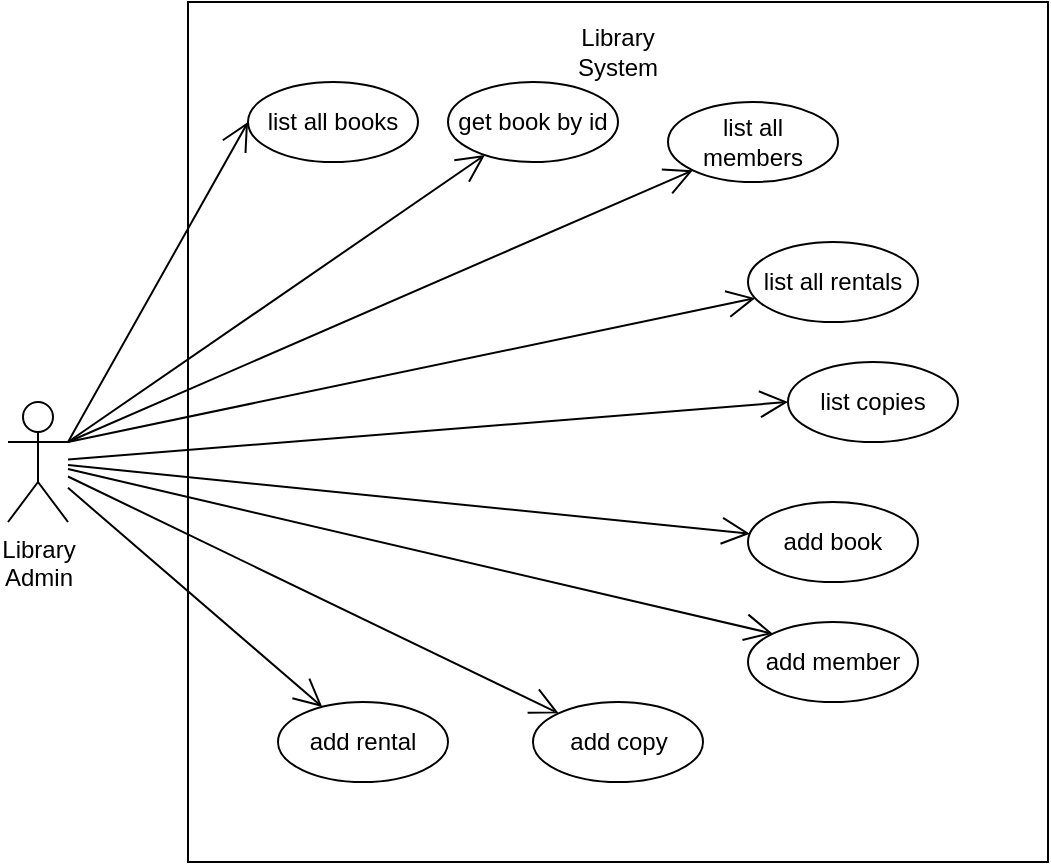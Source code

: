 <mxfile version="24.8.4">
  <diagram name="Page-1" id="6HmH1ROWYRF9c2eyHXWW">
    <mxGraphModel dx="1105" dy="547" grid="1" gridSize="10" guides="1" tooltips="1" connect="1" arrows="1" fold="1" page="1" pageScale="1" pageWidth="850" pageHeight="1100" math="0" shadow="0">
      <root>
        <mxCell id="0" />
        <mxCell id="1" parent="0" />
        <mxCell id="ajaFNEKtPHgjmbvqXE_S-1" value="Library&lt;br&gt;Admin" style="shape=umlActor;verticalLabelPosition=bottom;verticalAlign=top;html=1;outlineConnect=0;" vertex="1" parent="1">
          <mxGeometry x="170" y="370" width="30" height="60" as="geometry" />
        </mxCell>
        <mxCell id="ajaFNEKtPHgjmbvqXE_S-2" value="" style="whiteSpace=wrap;html=1;aspect=fixed;align=top;" vertex="1" parent="1">
          <mxGeometry x="260" y="170" width="430" height="430" as="geometry" />
        </mxCell>
        <mxCell id="ajaFNEKtPHgjmbvqXE_S-3" value="Library System" style="text;html=1;align=center;verticalAlign=middle;whiteSpace=wrap;rounded=0;" vertex="1" parent="1">
          <mxGeometry x="445" y="180" width="60" height="30" as="geometry" />
        </mxCell>
        <mxCell id="ajaFNEKtPHgjmbvqXE_S-4" value="list all books" style="ellipse;whiteSpace=wrap;html=1;" vertex="1" parent="1">
          <mxGeometry x="290" y="210" width="85" height="40" as="geometry" />
        </mxCell>
        <mxCell id="ajaFNEKtPHgjmbvqXE_S-12" value="" style="endArrow=open;endFill=1;endSize=12;html=1;rounded=0;entryX=0;entryY=0.5;entryDx=0;entryDy=0;exitX=1;exitY=0.333;exitDx=0;exitDy=0;exitPerimeter=0;" edge="1" parent="1" source="ajaFNEKtPHgjmbvqXE_S-1" target="ajaFNEKtPHgjmbvqXE_S-4">
          <mxGeometry width="160" relative="1" as="geometry">
            <mxPoint x="320" y="320" as="sourcePoint" />
            <mxPoint x="480" y="320" as="targetPoint" />
          </mxGeometry>
        </mxCell>
        <mxCell id="ajaFNEKtPHgjmbvqXE_S-13" value="get book by id" style="ellipse;whiteSpace=wrap;html=1;" vertex="1" parent="1">
          <mxGeometry x="390" y="210" width="85" height="40" as="geometry" />
        </mxCell>
        <mxCell id="ajaFNEKtPHgjmbvqXE_S-14" value="add book" style="ellipse;whiteSpace=wrap;html=1;" vertex="1" parent="1">
          <mxGeometry x="540" y="420" width="85" height="40" as="geometry" />
        </mxCell>
        <mxCell id="ajaFNEKtPHgjmbvqXE_S-15" value="list all members" style="ellipse;whiteSpace=wrap;html=1;" vertex="1" parent="1">
          <mxGeometry x="500" y="220" width="85" height="40" as="geometry" />
        </mxCell>
        <mxCell id="ajaFNEKtPHgjmbvqXE_S-16" value="list all rentals" style="ellipse;whiteSpace=wrap;html=1;" vertex="1" parent="1">
          <mxGeometry x="540" y="290" width="85" height="40" as="geometry" />
        </mxCell>
        <mxCell id="ajaFNEKtPHgjmbvqXE_S-17" value="list copies" style="ellipse;whiteSpace=wrap;html=1;" vertex="1" parent="1">
          <mxGeometry x="560" y="350" width="85" height="40" as="geometry" />
        </mxCell>
        <mxCell id="ajaFNEKtPHgjmbvqXE_S-18" value="add member" style="ellipse;whiteSpace=wrap;html=1;" vertex="1" parent="1">
          <mxGeometry x="540" y="480" width="85" height="40" as="geometry" />
        </mxCell>
        <mxCell id="ajaFNEKtPHgjmbvqXE_S-19" value="add copy" style="ellipse;whiteSpace=wrap;html=1;" vertex="1" parent="1">
          <mxGeometry x="432.5" y="520" width="85" height="40" as="geometry" />
        </mxCell>
        <mxCell id="ajaFNEKtPHgjmbvqXE_S-20" value="add rental" style="ellipse;whiteSpace=wrap;html=1;" vertex="1" parent="1">
          <mxGeometry x="305" y="520" width="85" height="40" as="geometry" />
        </mxCell>
        <mxCell id="ajaFNEKtPHgjmbvqXE_S-21" value="" style="endArrow=open;endFill=1;endSize=12;html=1;rounded=0;" edge="1" parent="1" source="ajaFNEKtPHgjmbvqXE_S-1" target="ajaFNEKtPHgjmbvqXE_S-14">
          <mxGeometry width="160" relative="1" as="geometry">
            <mxPoint x="239.9" y="399.971" as="sourcePoint" />
            <mxPoint x="305" y="399.65" as="targetPoint" />
          </mxGeometry>
        </mxCell>
        <mxCell id="ajaFNEKtPHgjmbvqXE_S-22" value="" style="endArrow=open;endFill=1;endSize=12;html=1;rounded=0;entryX=0;entryY=0;entryDx=0;entryDy=0;" edge="1" parent="1" source="ajaFNEKtPHgjmbvqXE_S-1" target="ajaFNEKtPHgjmbvqXE_S-18">
          <mxGeometry width="160" relative="1" as="geometry">
            <mxPoint x="230" y="460" as="sourcePoint" />
            <mxPoint x="320" y="300" as="targetPoint" />
          </mxGeometry>
        </mxCell>
        <mxCell id="ajaFNEKtPHgjmbvqXE_S-23" value="" style="endArrow=open;endFill=1;endSize=12;html=1;rounded=0;" edge="1" parent="1" source="ajaFNEKtPHgjmbvqXE_S-1" target="ajaFNEKtPHgjmbvqXE_S-19">
          <mxGeometry width="160" relative="1" as="geometry">
            <mxPoint x="330" y="440" as="sourcePoint" />
            <mxPoint x="420" y="280" as="targetPoint" />
          </mxGeometry>
        </mxCell>
        <mxCell id="ajaFNEKtPHgjmbvqXE_S-24" value="" style="endArrow=open;endFill=1;endSize=12;html=1;rounded=0;" edge="1" parent="1" source="ajaFNEKtPHgjmbvqXE_S-1" target="ajaFNEKtPHgjmbvqXE_S-20">
          <mxGeometry width="160" relative="1" as="geometry">
            <mxPoint x="240" y="430" as="sourcePoint" />
            <mxPoint x="330" y="270" as="targetPoint" />
          </mxGeometry>
        </mxCell>
        <mxCell id="ajaFNEKtPHgjmbvqXE_S-25" value="" style="endArrow=open;endFill=1;endSize=12;html=1;rounded=0;entryX=0;entryY=0.5;entryDx=0;entryDy=0;" edge="1" parent="1" source="ajaFNEKtPHgjmbvqXE_S-1" target="ajaFNEKtPHgjmbvqXE_S-17">
          <mxGeometry width="160" relative="1" as="geometry">
            <mxPoint x="210" y="412" as="sourcePoint" />
            <mxPoint x="551" y="446" as="targetPoint" />
          </mxGeometry>
        </mxCell>
        <mxCell id="ajaFNEKtPHgjmbvqXE_S-26" value="" style="endArrow=open;endFill=1;endSize=12;html=1;rounded=0;exitX=1;exitY=0.333;exitDx=0;exitDy=0;exitPerimeter=0;" edge="1" parent="1" source="ajaFNEKtPHgjmbvqXE_S-1" target="ajaFNEKtPHgjmbvqXE_S-16">
          <mxGeometry width="160" relative="1" as="geometry">
            <mxPoint x="210" y="409" as="sourcePoint" />
            <mxPoint x="570" y="380" as="targetPoint" />
          </mxGeometry>
        </mxCell>
        <mxCell id="ajaFNEKtPHgjmbvqXE_S-27" value="" style="endArrow=open;endFill=1;endSize=12;html=1;rounded=0;exitX=1;exitY=0.333;exitDx=0;exitDy=0;exitPerimeter=0;entryX=0;entryY=1;entryDx=0;entryDy=0;" edge="1" parent="1" source="ajaFNEKtPHgjmbvqXE_S-1" target="ajaFNEKtPHgjmbvqXE_S-15">
          <mxGeometry width="160" relative="1" as="geometry">
            <mxPoint x="210" y="400" as="sourcePoint" />
            <mxPoint x="554" y="328" as="targetPoint" />
          </mxGeometry>
        </mxCell>
        <mxCell id="ajaFNEKtPHgjmbvqXE_S-28" value="" style="endArrow=open;endFill=1;endSize=12;html=1;rounded=0;exitX=1;exitY=0.333;exitDx=0;exitDy=0;exitPerimeter=0;" edge="1" parent="1" source="ajaFNEKtPHgjmbvqXE_S-1" target="ajaFNEKtPHgjmbvqXE_S-13">
          <mxGeometry width="160" relative="1" as="geometry">
            <mxPoint x="210" y="400" as="sourcePoint" />
            <mxPoint x="523" y="264" as="targetPoint" />
          </mxGeometry>
        </mxCell>
      </root>
    </mxGraphModel>
  </diagram>
</mxfile>
